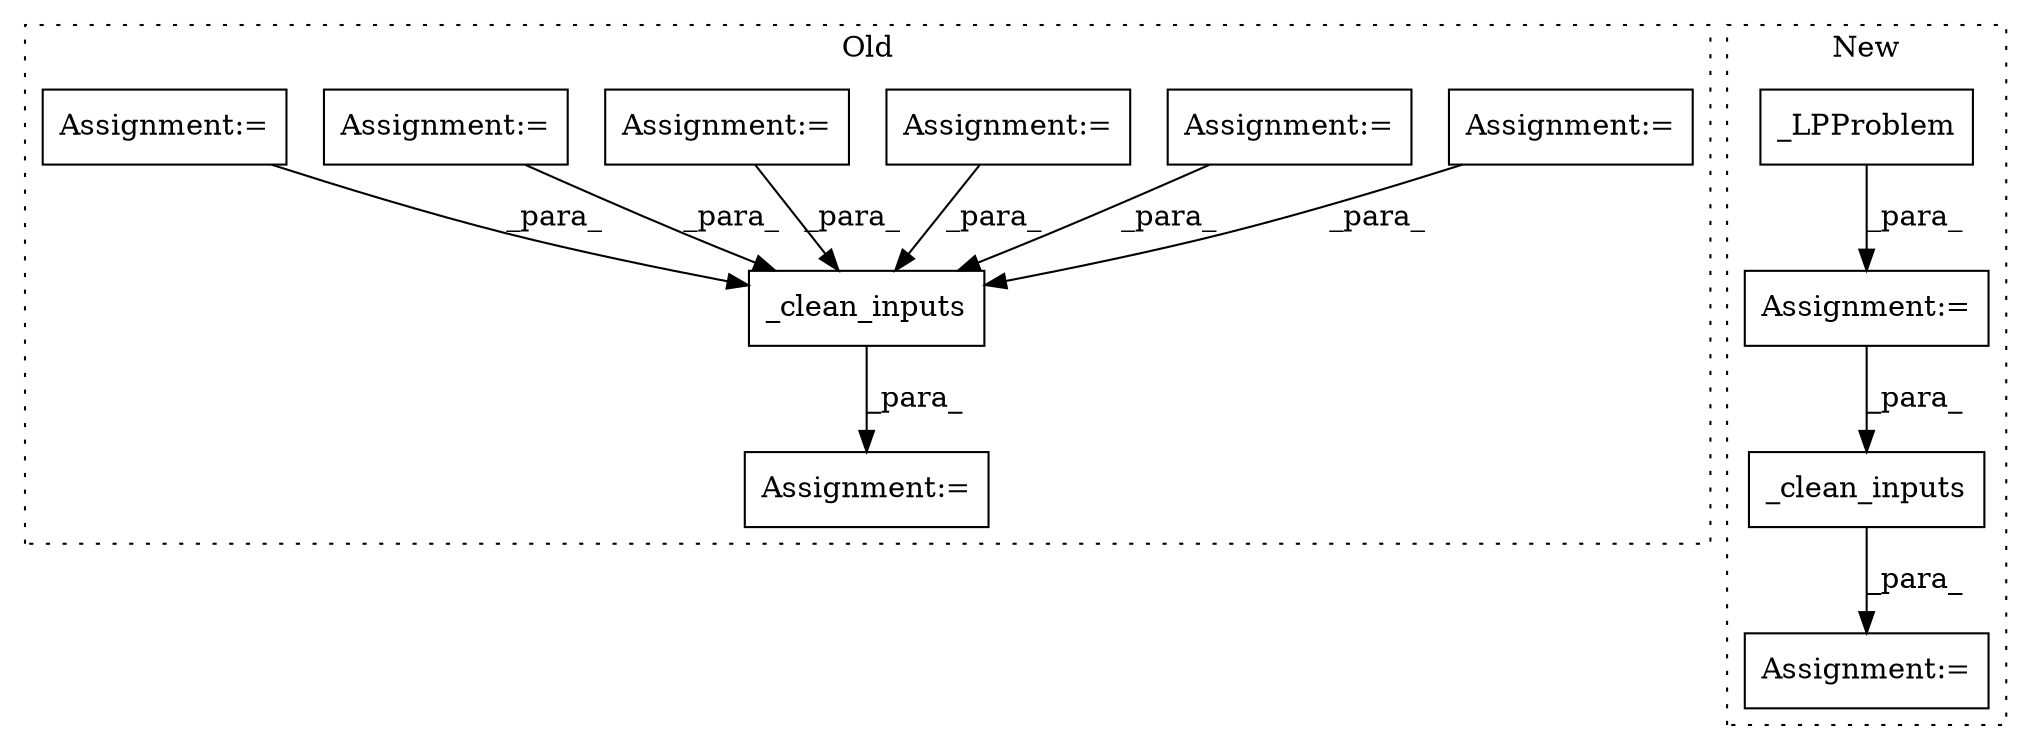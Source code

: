digraph G {
subgraph cluster0 {
1 [label="_clean_inputs" a="32" s="9822,9864" l="14,1" shape="box"];
5 [label="Assignment:=" a="7" s="9659" l="1" shape="box"];
6 [label="Assignment:=" a="7" s="9690" l="1" shape="box"];
8 [label="Assignment:=" a="7" s="9626" l="1" shape="box"];
9 [label="Assignment:=" a="7" s="9756" l="1" shape="box"];
10 [label="Assignment:=" a="7" s="9597" l="1" shape="box"];
11 [label="Assignment:=" a="7" s="9723" l="1" shape="box"];
12 [label="Assignment:=" a="7" s="9821" l="1" shape="box"];
label = "Old";
style="dotted";
}
subgraph cluster1 {
2 [label="_LPProblem" a="32" s="8334,8484" l="11,1" shape="box"];
3 [label="_clean_inputs" a="32" s="8502,8518" l="14,1" shape="box"];
4 [label="Assignment:=" a="7" s="8501" l="1" shape="box"];
7 [label="Assignment:=" a="7" s="8333" l="1" shape="box"];
label = "New";
style="dotted";
}
1 -> 12 [label="_para_"];
2 -> 7 [label="_para_"];
3 -> 4 [label="_para_"];
5 -> 1 [label="_para_"];
6 -> 1 [label="_para_"];
7 -> 3 [label="_para_"];
8 -> 1 [label="_para_"];
9 -> 1 [label="_para_"];
10 -> 1 [label="_para_"];
11 -> 1 [label="_para_"];
}